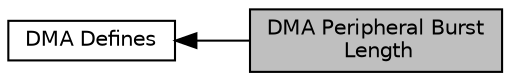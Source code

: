 digraph "DMA Peripheral Burst Length"
{
  edge [fontname="Helvetica",fontsize="10",labelfontname="Helvetica",labelfontsize="10"];
  node [fontname="Helvetica",fontsize="10",shape=record];
  rankdir=LR;
  Node0 [label="DMA Peripheral Burst\l Length",height=0.2,width=0.4,color="black", fillcolor="grey75", style="filled", fontcolor="black"];
  Node1 [label="DMA Defines",height=0.2,width=0.4,color="black", fillcolor="white", style="filled",URL="$group__dma__defines.html",tooltip="Defined Constants and Types for the STM32L1xx DMA Controller. "];
  Node1->Node0 [shape=plaintext, dir="back", style="solid"];
}
